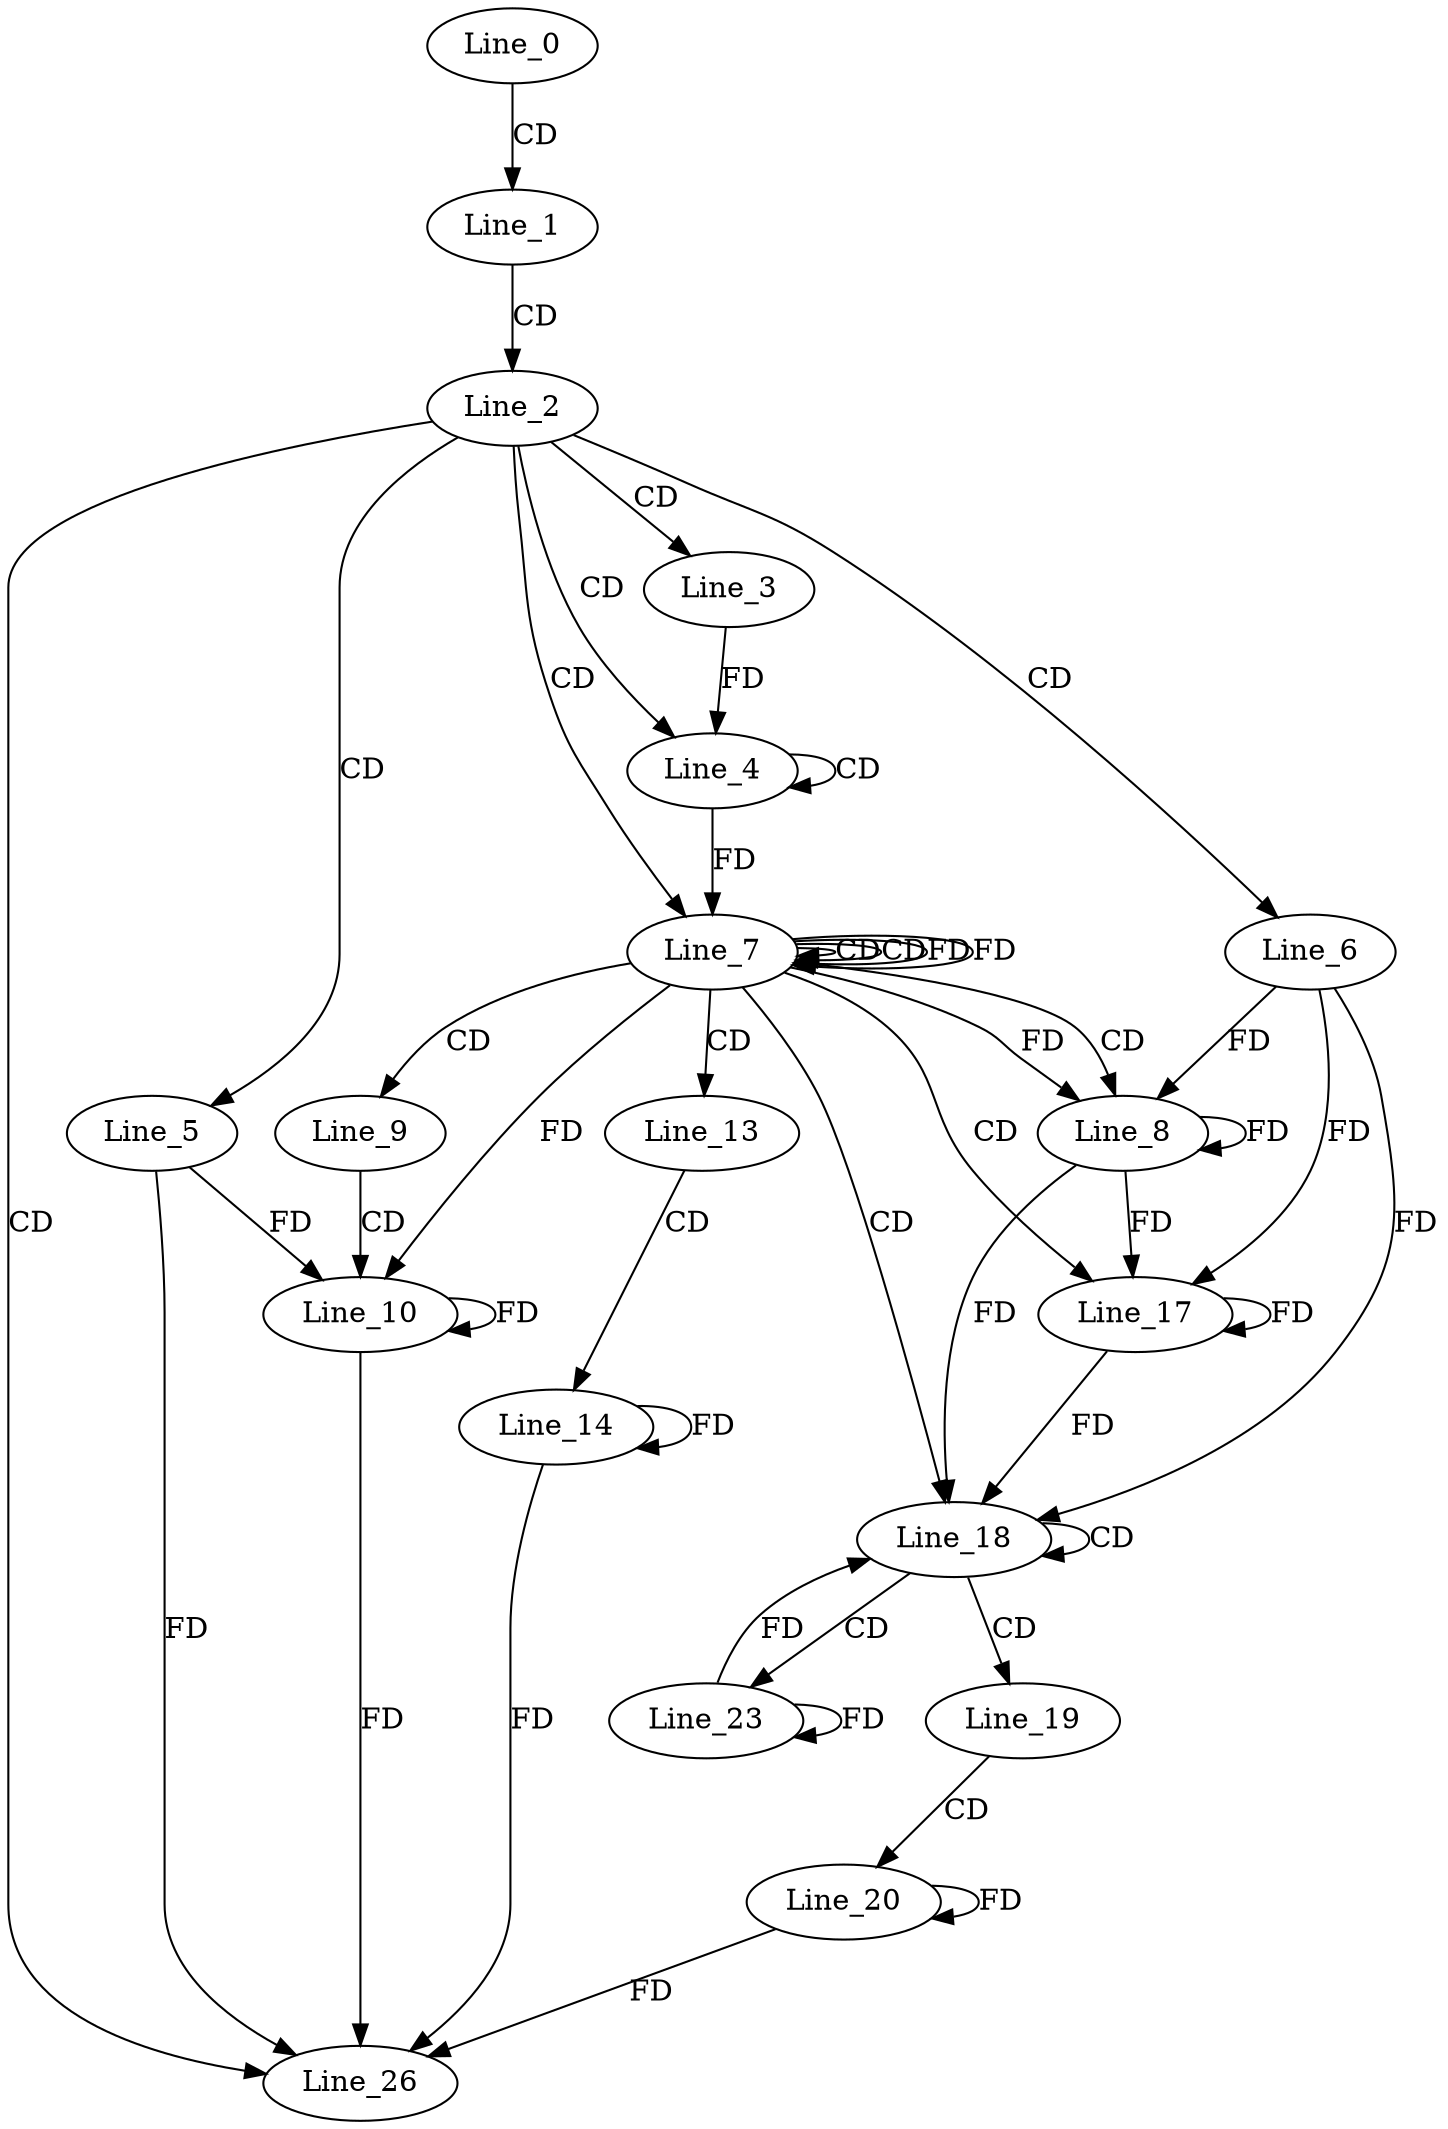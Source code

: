 digraph G {
  Line_0;
  Line_1;
  Line_2;
  Line_3;
  Line_4;
  Line_4;
  Line_5;
  Line_6;
  Line_7;
  Line_7;
  Line_7;
  Line_8;
  Line_9;
  Line_10;
  Line_13;
  Line_14;
  Line_17;
  Line_18;
  Line_19;
  Line_20;
  Line_23;
  Line_26;
  Line_0 -> Line_1 [ label="CD" ];
  Line_1 -> Line_2 [ label="CD" ];
  Line_2 -> Line_3 [ label="CD" ];
  Line_2 -> Line_4 [ label="CD" ];
  Line_4 -> Line_4 [ label="CD" ];
  Line_3 -> Line_4 [ label="FD" ];
  Line_2 -> Line_5 [ label="CD" ];
  Line_2 -> Line_6 [ label="CD" ];
  Line_2 -> Line_7 [ label="CD" ];
  Line_7 -> Line_7 [ label="CD" ];
  Line_4 -> Line_7 [ label="FD" ];
  Line_7 -> Line_7 [ label="CD" ];
  Line_7 -> Line_7 [ label="FD" ];
  Line_7 -> Line_8 [ label="CD" ];
  Line_8 -> Line_8 [ label="FD" ];
  Line_6 -> Line_8 [ label="FD" ];
  Line_7 -> Line_8 [ label="FD" ];
  Line_7 -> Line_9 [ label="CD" ];
  Line_9 -> Line_10 [ label="CD" ];
  Line_10 -> Line_10 [ label="FD" ];
  Line_5 -> Line_10 [ label="FD" ];
  Line_7 -> Line_10 [ label="FD" ];
  Line_7 -> Line_13 [ label="CD" ];
  Line_13 -> Line_14 [ label="CD" ];
  Line_14 -> Line_14 [ label="FD" ];
  Line_7 -> Line_17 [ label="CD" ];
  Line_8 -> Line_17 [ label="FD" ];
  Line_17 -> Line_17 [ label="FD" ];
  Line_6 -> Line_17 [ label="FD" ];
  Line_7 -> Line_18 [ label="CD" ];
  Line_18 -> Line_18 [ label="CD" ];
  Line_8 -> Line_18 [ label="FD" ];
  Line_17 -> Line_18 [ label="FD" ];
  Line_6 -> Line_18 [ label="FD" ];
  Line_18 -> Line_19 [ label="CD" ];
  Line_19 -> Line_20 [ label="CD" ];
  Line_20 -> Line_20 [ label="FD" ];
  Line_18 -> Line_23 [ label="CD" ];
  Line_23 -> Line_23 [ label="FD" ];
  Line_2 -> Line_26 [ label="CD" ];
  Line_20 -> Line_26 [ label="FD" ];
  Line_10 -> Line_26 [ label="FD" ];
  Line_14 -> Line_26 [ label="FD" ];
  Line_5 -> Line_26 [ label="FD" ];
  Line_7 -> Line_7 [ label="FD" ];
  Line_23 -> Line_18 [ label="FD" ];
}
